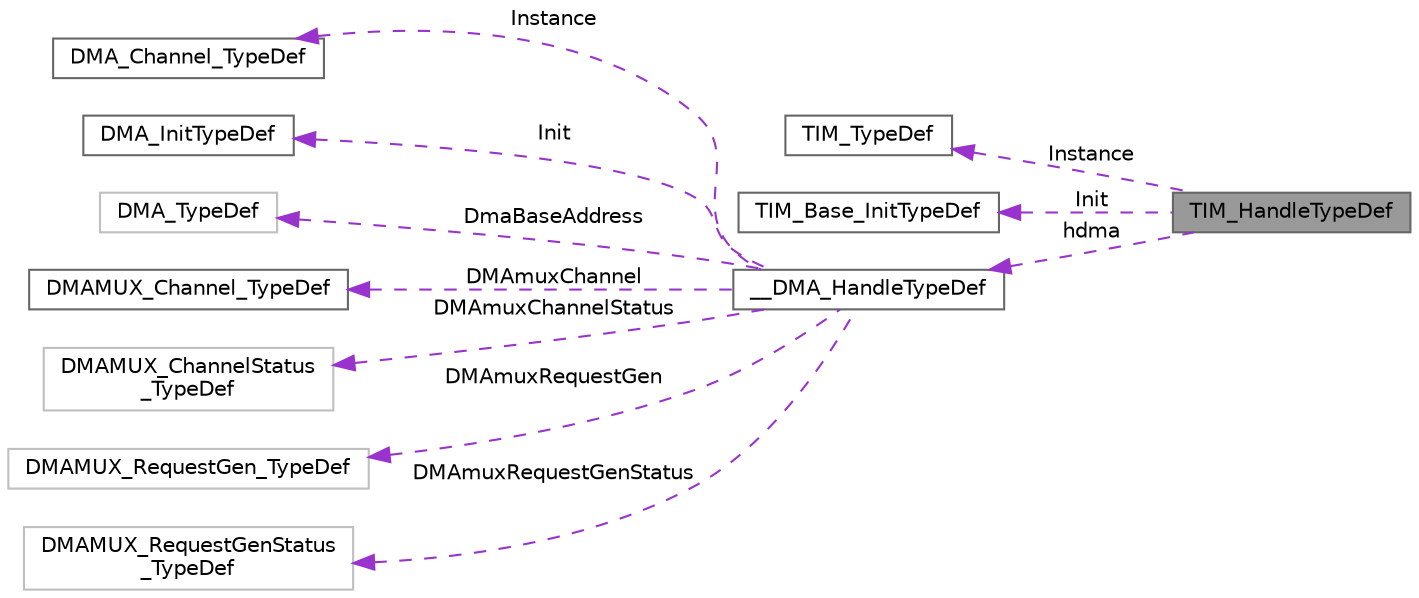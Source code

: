 digraph "TIM_HandleTypeDef"
{
 // LATEX_PDF_SIZE
  bgcolor="transparent";
  edge [fontname=Helvetica,fontsize=10,labelfontname=Helvetica,labelfontsize=10];
  node [fontname=Helvetica,fontsize=10,shape=box,height=0.2,width=0.4];
  rankdir="LR";
  Node1 [label="TIM_HandleTypeDef",height=0.2,width=0.4,color="gray40", fillcolor="grey60", style="filled", fontcolor="black",tooltip="TIM Time Base Handle Structure definition."];
  Node2 -> Node1 [dir="back",color="darkorchid3",style="dashed",label=" Instance" ];
  Node2 [label="TIM_TypeDef",height=0.2,width=0.4,color="gray40", fillcolor="white", style="filled",URL="$struct_t_i_m___type_def.html",tooltip="TIM."];
  Node3 -> Node1 [dir="back",color="darkorchid3",style="dashed",label=" Init" ];
  Node3 [label="TIM_Base_InitTypeDef",height=0.2,width=0.4,color="gray40", fillcolor="white", style="filled",URL="$struct_t_i_m___base___init_type_def.html",tooltip="TIM Time base Configuration Structure definition."];
  Node4 -> Node1 [dir="back",color="darkorchid3",style="dashed",label=" hdma" ];
  Node4 [label="__DMA_HandleTypeDef",height=0.2,width=0.4,color="gray40", fillcolor="white", style="filled",URL="$struct_____d_m_a___handle_type_def.html",tooltip="DMA handle Structure definition."];
  Node5 -> Node4 [dir="back",color="darkorchid3",style="dashed",label=" Instance" ];
  Node5 [label="DMA_Channel_TypeDef",height=0.2,width=0.4,color="gray40", fillcolor="white", style="filled",URL="$struct_d_m_a___channel___type_def.html",tooltip="DMA Controller."];
  Node6 -> Node4 [dir="back",color="darkorchid3",style="dashed",label=" Init" ];
  Node6 [label="DMA_InitTypeDef",height=0.2,width=0.4,color="gray40", fillcolor="white", style="filled",URL="$struct_d_m_a___init_type_def.html",tooltip="DMA Configuration Structure definition."];
  Node7 -> Node4 [dir="back",color="darkorchid3",style="dashed",label=" DmaBaseAddress" ];
  Node7 [label="DMA_TypeDef",height=0.2,width=0.4,color="grey75", fillcolor="white", style="filled",URL="$struct_d_m_a___type_def.html",tooltip=" "];
  Node8 -> Node4 [dir="back",color="darkorchid3",style="dashed",label=" DMAmuxChannel" ];
  Node8 [label="DMAMUX_Channel_TypeDef",height=0.2,width=0.4,color="gray40", fillcolor="white", style="filled",URL="$struct_d_m_a_m_u_x___channel___type_def.html",tooltip="DMA Multiplexer."];
  Node9 -> Node4 [dir="back",color="darkorchid3",style="dashed",label=" DMAmuxChannelStatus" ];
  Node9 [label="DMAMUX_ChannelStatus\l_TypeDef",height=0.2,width=0.4,color="grey75", fillcolor="white", style="filled",URL="$struct_d_m_a_m_u_x___channel_status___type_def.html",tooltip=" "];
  Node10 -> Node4 [dir="back",color="darkorchid3",style="dashed",label=" DMAmuxRequestGen" ];
  Node10 [label="DMAMUX_RequestGen_TypeDef",height=0.2,width=0.4,color="grey75", fillcolor="white", style="filled",URL="$struct_d_m_a_m_u_x___request_gen___type_def.html",tooltip=" "];
  Node11 -> Node4 [dir="back",color="darkorchid3",style="dashed",label=" DMAmuxRequestGenStatus" ];
  Node11 [label="DMAMUX_RequestGenStatus\l_TypeDef",height=0.2,width=0.4,color="grey75", fillcolor="white", style="filled",URL="$struct_d_m_a_m_u_x___request_gen_status___type_def.html",tooltip=" "];
}
